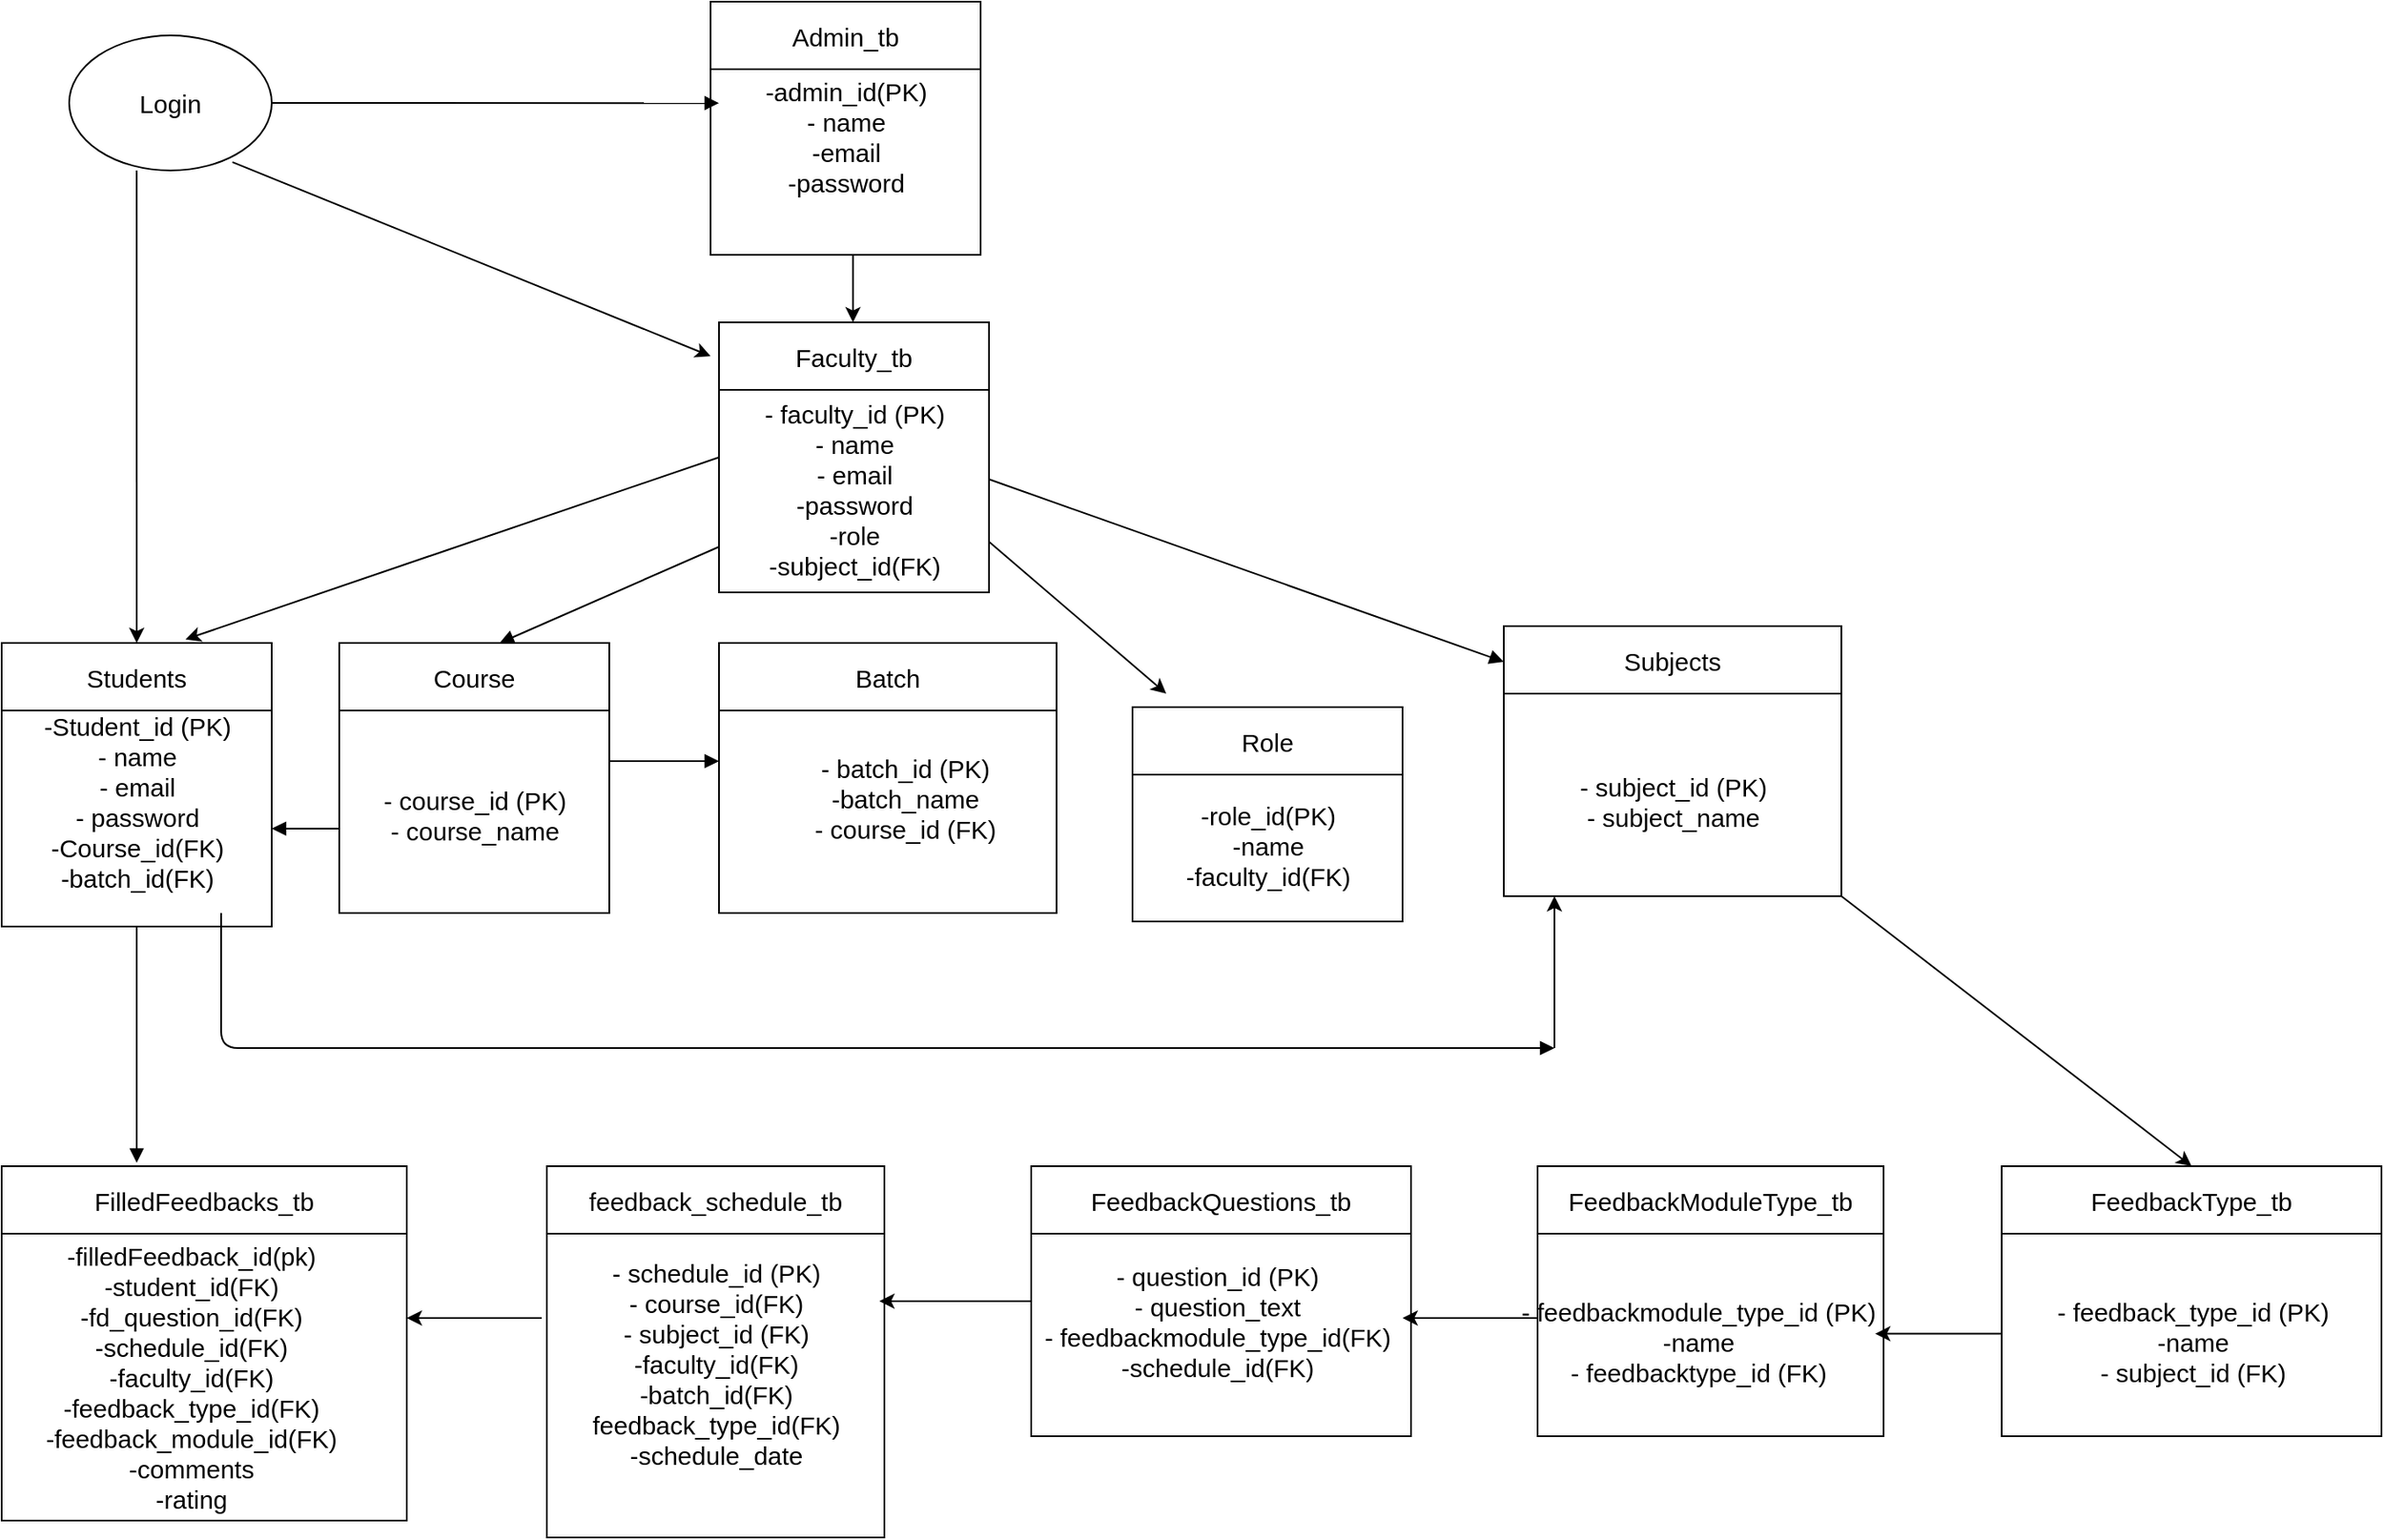 <mxfile version="28.0.7">
  <diagram name="CDAC Feedback ERD" id="cGC9WTk6SACxYBViMmu_">
    <mxGraphModel dx="1830" dy="1853" grid="1" gridSize="10" guides="1" tooltips="1" connect="1" arrows="1" fold="1" page="1" pageScale="1" pageWidth="850" pageHeight="1100" math="0" shadow="0">
      <root>
        <mxCell id="0" />
        <mxCell id="1" parent="0" />
        <mxCell id="p08QZk6RSZ-r1u3Rrn62-37" value="Students" style="shape=swimlane;fontSize=15;" parent="1" vertex="1">
          <mxGeometry x="90" y="170" width="160" height="168" as="geometry" />
        </mxCell>
        <mxCell id="p08QZk6RSZ-r1u3Rrn62-38" value="&lt;font style=&quot;font-size: 15px;&quot;&gt;&lt;br style=&quot;padding: 0px; margin: 0px;&quot;&gt;-Student_id (PK)&lt;br style=&quot;padding: 0px; margin: 0px;&quot;&gt;- name&lt;br style=&quot;padding: 0px; margin: 0px;&quot;&gt;- email&lt;br style=&quot;padding: 0px; margin: 0px;&quot;&gt;- password&lt;/font&gt;&lt;div&gt;&lt;font style=&quot;font-size: 15px;&quot;&gt;-Course_id(FK)&lt;/font&gt;&lt;/div&gt;&lt;div&gt;&lt;font style=&quot;font-size: 15px;&quot;&gt;-batch_id(FK)&lt;/font&gt;&lt;/div&gt;&lt;div&gt;&lt;br&gt;&lt;/div&gt;" style="text;html=1;align=center;verticalAlign=middle;resizable=0;points=[];autosize=1;strokeColor=none;fillColor=none;" parent="p08QZk6RSZ-r1u3Rrn62-37" vertex="1">
          <mxGeometry x="15" y="18" width="130" height="150" as="geometry" />
        </mxCell>
        <mxCell id="p08QZk6RSZ-r1u3Rrn62-39" value="Faculty_tb" style="shape=swimlane;fontSize=15;" parent="1" vertex="1">
          <mxGeometry x="515" y="-20" width="160" height="160" as="geometry" />
        </mxCell>
        <mxCell id="p08QZk6RSZ-r1u3Rrn62-40" value="&lt;font style=&quot;font-size: 15px;&quot;&gt;&lt;br style=&quot;padding: 0px; margin: 0px;&quot;&gt;- faculty_id (PK)&lt;br style=&quot;padding: 0px; margin: 0px;&quot;&gt;- name&lt;br style=&quot;padding: 0px; margin: 0px;&quot;&gt;- email&lt;/font&gt;&lt;div&gt;&lt;font style=&quot;font-size: 15px;&quot;&gt;-password&lt;/font&gt;&lt;/div&gt;&lt;div&gt;&lt;font style=&quot;font-size: 15px;&quot;&gt;-role&lt;/font&gt;&lt;/div&gt;&lt;div&gt;&lt;font style=&quot;font-size: 15px;&quot;&gt;-subject_id(FK)&lt;/font&gt;&lt;/div&gt;" style="text;html=1;align=center;verticalAlign=middle;resizable=0;points=[];autosize=1;strokeColor=none;fillColor=none;" parent="p08QZk6RSZ-r1u3Rrn62-39" vertex="1">
          <mxGeometry x="15" y="20" width="130" height="140" as="geometry" />
        </mxCell>
        <mxCell id="p08QZk6RSZ-r1u3Rrn62-41" value="Subjects" style="shape=swimlane;fontSize=15;" parent="1" vertex="1">
          <mxGeometry x="980" y="160" width="200" height="160" as="geometry" />
        </mxCell>
        <mxCell id="p08QZk6RSZ-r1u3Rrn62-42" value="&lt;font style=&quot;font-size: 15px;&quot;&gt;&lt;br style=&quot;padding: 0px; margin: 0px;&quot;&gt;- subject_id (PK)&lt;br style=&quot;padding: 0px; margin: 0px;&quot;&gt;- subject_name&lt;br&gt;&lt;/font&gt;&lt;div&gt;&lt;br&gt;&lt;/div&gt;" style="text;html=1;align=center;verticalAlign=middle;resizable=0;points=[];autosize=1;strokeColor=none;fillColor=none;" parent="p08QZk6RSZ-r1u3Rrn62-41" vertex="1">
          <mxGeometry x="35" y="63" width="130" height="80" as="geometry" />
        </mxCell>
        <mxCell id="p08QZk6RSZ-r1u3Rrn62-43" value="FeedbackQuestions_tb" style="shape=swimlane;fontSize=15;" parent="1" vertex="1">
          <mxGeometry x="700" y="480" width="225" height="160" as="geometry" />
        </mxCell>
        <mxCell id="p08QZk6RSZ-r1u3Rrn62-44" value="&lt;font style=&quot;font-size: 15px;&quot;&gt;&lt;br style=&quot;padding: 0px; margin: 0px;&quot;&gt;- question_id (PK)&lt;br style=&quot;padding: 0px; margin: 0px;&quot;&gt;- question_text&lt;br style=&quot;padding: 0px; margin: 0px;&quot;&gt;- feedbackmodule_type_id(FK)&lt;/font&gt;&lt;div&gt;&lt;font style=&quot;font-size: 15px;&quot;&gt;-schedule_id(FK)&lt;/font&gt;&lt;/div&gt;" style="text;html=1;align=center;verticalAlign=middle;resizable=0;points=[];autosize=1;strokeColor=none;fillColor=none;" parent="p08QZk6RSZ-r1u3Rrn62-43" vertex="1">
          <mxGeometry x="-5" y="33" width="230" height="100" as="geometry" />
        </mxCell>
        <mxCell id="p08QZk6RSZ-r1u3Rrn62-45" value="FilledFeedbacks_tb" style="shape=swimlane;fontSize=15;" parent="1" vertex="1">
          <mxGeometry x="90" y="480" width="240" height="210" as="geometry" />
        </mxCell>
        <mxCell id="qS7wYGYCsNWKa4y34_iu-3" value="&lt;font style=&quot;font-size: 15px;&quot;&gt;-filledFeedback_id(pk)&lt;/font&gt;&lt;div&gt;&lt;font style=&quot;font-size: 15px;&quot;&gt;-student_id(FK)&lt;/font&gt;&lt;/div&gt;&lt;div&gt;&lt;font style=&quot;font-size: 15px;&quot;&gt;-fd_question_id(FK)&lt;/font&gt;&lt;/div&gt;&lt;div&gt;&lt;font style=&quot;font-size: 15px;&quot;&gt;-schedule_id(FK)&lt;/font&gt;&lt;/div&gt;&lt;div&gt;&lt;font style=&quot;font-size: 15px;&quot;&gt;-faculty_id(FK)&lt;/font&gt;&lt;/div&gt;&lt;div&gt;&lt;font style=&quot;font-size: 15px;&quot;&gt;-feedback_type_id(FK)&lt;/font&gt;&lt;/div&gt;&lt;div&gt;&lt;font style=&quot;font-size: 15px;&quot;&gt;-feedback_module_id(FK)&lt;/font&gt;&lt;/div&gt;&lt;div&gt;&lt;font style=&quot;font-size: 15px;&quot;&gt;-comments&lt;/font&gt;&lt;/div&gt;&lt;div&gt;&lt;font style=&quot;font-size: 15px;&quot;&gt;-rating&lt;/font&gt;&lt;/div&gt;" style="text;html=1;align=center;verticalAlign=middle;whiteSpace=wrap;rounded=0;" parent="p08QZk6RSZ-r1u3Rrn62-45" vertex="1">
          <mxGeometry x="5" y="60" width="215" height="130" as="geometry" />
        </mxCell>
        <mxCell id="p08QZk6RSZ-r1u3Rrn62-47" style="endArrow=block;" parent="1" edge="1">
          <mxGeometry relative="1" as="geometry">
            <mxPoint x="675" y="73.001" as="sourcePoint" />
            <mxPoint x="980" y="181.166" as="targetPoint" />
          </mxGeometry>
        </mxCell>
        <mxCell id="p08QZk6RSZ-r1u3Rrn62-48" style="endArrow=block;" parent="1" source="p08QZk6RSZ-r1u3Rrn62-37" edge="1">
          <mxGeometry relative="1" as="geometry">
            <Array as="points">
              <mxPoint x="170" y="400" />
            </Array>
            <mxPoint x="170" y="478" as="targetPoint" />
          </mxGeometry>
        </mxCell>
        <mxCell id="p08QZk6RSZ-r1u3Rrn62-49" value="Course" style="shape=swimlane;fontSize=15;" parent="1" vertex="1">
          <mxGeometry x="290" y="170" width="160" height="160" as="geometry" />
        </mxCell>
        <mxCell id="p08QZk6RSZ-r1u3Rrn62-50" value="&lt;font style=&quot;font-size: 15px;&quot;&gt;&lt;br style=&quot;padding: 0px; margin: 0px;&quot;&gt;- course_id (PK)&lt;/font&gt;&lt;div&gt;&lt;div&gt;&lt;font style=&quot;font-size: 15px;&quot;&gt;- course_name&lt;/font&gt;&lt;/div&gt;&lt;/div&gt;" style="text;html=1;align=center;verticalAlign=middle;resizable=0;points=[];autosize=1;strokeColor=none;fillColor=none;" parent="p08QZk6RSZ-r1u3Rrn62-49" vertex="1">
          <mxGeometry x="15" y="58" width="130" height="70" as="geometry" />
        </mxCell>
        <mxCell id="p08QZk6RSZ-r1u3Rrn62-51" style="endArrow=block;" parent="1" edge="1">
          <mxGeometry relative="1" as="geometry">
            <mxPoint x="290" y="280" as="sourcePoint" />
            <mxPoint x="250" y="280" as="targetPoint" />
          </mxGeometry>
        </mxCell>
        <mxCell id="p08QZk6RSZ-r1u3Rrn62-52" style="endArrow=block;exitX=0;exitY=0.75;exitDx=0;exitDy=0;" parent="1" edge="1">
          <mxGeometry relative="1" as="geometry">
            <mxPoint x="515" y="113" as="sourcePoint" />
            <mxPoint x="385" y="170" as="targetPoint" />
          </mxGeometry>
        </mxCell>
        <mxCell id="p08QZk6RSZ-r1u3Rrn62-53" value="" style="ellipse;whiteSpace=wrap;html=1;" parent="1" vertex="1">
          <mxGeometry x="130" y="-190" width="120" height="80" as="geometry" />
        </mxCell>
        <mxCell id="p08QZk6RSZ-r1u3Rrn62-54" value="&lt;font style=&quot;font-size: 15px;&quot;&gt;Login&lt;/font&gt;" style="text;html=1;align=center;verticalAlign=middle;whiteSpace=wrap;rounded=0;" parent="1" vertex="1">
          <mxGeometry x="160" y="-165" width="60" height="30" as="geometry" />
        </mxCell>
        <mxCell id="p08QZk6RSZ-r1u3Rrn62-56" style="endArrow=block;entryX=0;entryY=0.5;entryDx=0;entryDy=0;exitX=1;exitY=0.5;exitDx=0;exitDy=0;" parent="1" source="p08QZk6RSZ-r1u3Rrn62-53" edge="1">
          <mxGeometry relative="1" as="geometry">
            <mxPoint x="260" y="-150" as="sourcePoint" />
            <mxPoint x="515" y="-149.89" as="targetPoint" />
          </mxGeometry>
        </mxCell>
        <mxCell id="p08QZk6RSZ-r1u3Rrn62-57" style="endArrow=block;" parent="1" edge="1">
          <mxGeometry relative="1" as="geometry">
            <mxPoint x="450" y="240" as="sourcePoint" />
            <mxPoint x="515" y="240" as="targetPoint" />
          </mxGeometry>
        </mxCell>
        <mxCell id="p08QZk6RSZ-r1u3Rrn62-58" value="Batch" style="shape=swimlane;fontSize=15;" parent="1" vertex="1">
          <mxGeometry x="515" y="170" width="200" height="160" as="geometry" />
        </mxCell>
        <mxCell id="p08QZk6RSZ-r1u3Rrn62-59" value="&lt;font style=&quot;font-size: 15px;&quot;&gt;&lt;br style=&quot;padding: 0px; margin: 0px;&quot;&gt;- batch_id (PK)&lt;/font&gt;&lt;div&gt;&lt;font style=&quot;font-size: 15px;&quot;&gt;-batch_name&lt;br style=&quot;padding: 0px; margin: 0px;&quot;&gt;- course_id (FK)&lt;/font&gt;&lt;/div&gt;" style="text;html=1;align=center;verticalAlign=middle;resizable=0;points=[];autosize=1;strokeColor=none;fillColor=none;" parent="p08QZk6RSZ-r1u3Rrn62-58" vertex="1">
          <mxGeometry x="45" y="38" width="130" height="90" as="geometry" />
        </mxCell>
        <mxCell id="p08QZk6RSZ-r1u3Rrn62-60" style="endArrow=block;" parent="1" edge="1">
          <mxGeometry relative="1" as="geometry">
            <mxPoint x="220" y="330" as="sourcePoint" />
            <mxPoint x="1010" y="410" as="targetPoint" />
            <Array as="points">
              <mxPoint x="220" y="410" />
            </Array>
          </mxGeometry>
        </mxCell>
        <mxCell id="p08QZk6RSZ-r1u3Rrn62-61" value="" style="endArrow=classic;html=1;rounded=0;" parent="1" edge="1">
          <mxGeometry width="50" height="50" relative="1" as="geometry">
            <mxPoint x="1010" y="410" as="sourcePoint" />
            <mxPoint x="1010" y="320" as="targetPoint" />
          </mxGeometry>
        </mxCell>
        <mxCell id="p08QZk6RSZ-r1u3Rrn62-62" value="Role" style="shape=swimlane;fontSize=15;" parent="1" vertex="1">
          <mxGeometry x="760" y="208" width="160" height="127" as="geometry" />
        </mxCell>
        <mxCell id="p08QZk6RSZ-r1u3Rrn62-63" value="&lt;font style=&quot;font-size: 15px;&quot;&gt;-role_id(PK)&lt;/font&gt;&lt;div&gt;&lt;font style=&quot;font-size: 15px;&quot;&gt;-name&lt;br&gt;&lt;/font&gt;&lt;div&gt;&lt;font style=&quot;font-size: 15px;&quot;&gt;-faculty_id(FK)&lt;/font&gt;&lt;/div&gt;&lt;/div&gt;" style="text;html=1;align=center;verticalAlign=middle;resizable=0;points=[];autosize=1;strokeColor=none;fillColor=none;" parent="p08QZk6RSZ-r1u3Rrn62-62" vertex="1">
          <mxGeometry x="20" y="47" width="120" height="70" as="geometry" />
        </mxCell>
        <mxCell id="p08QZk6RSZ-r1u3Rrn62-64" value="" style="endArrow=classic;html=1;rounded=0;exitX=1;exitY=1;exitDx=0;exitDy=0;" parent="1" edge="1">
          <mxGeometry width="50" height="50" relative="1" as="geometry">
            <mxPoint x="675" y="110" as="sourcePoint" />
            <mxPoint x="780" y="200" as="targetPoint" />
          </mxGeometry>
        </mxCell>
        <mxCell id="p08QZk6RSZ-r1u3Rrn62-65" value="feedback_schedule_tb" style="shape=swimlane;fontSize=15;" parent="1" vertex="1">
          <mxGeometry x="413" y="480" width="200" height="220" as="geometry" />
        </mxCell>
        <mxCell id="p08QZk6RSZ-r1u3Rrn62-66" value="&lt;font style=&quot;font-size: 15px;&quot;&gt;&lt;br style=&quot;padding: 0px; margin: 0px;&quot;&gt;- schedule_id (PK)&lt;br style=&quot;padding: 0px; margin: 0px;&quot;&gt;- course_id(FK)&lt;br style=&quot;padding: 0px; margin: 0px;&quot;&gt;- subject_id (FK)&lt;/font&gt;&lt;div&gt;&lt;span style=&quot;font-size: 15px;&quot;&gt;-faculty_id(FK)&lt;/span&gt;&lt;/div&gt;&lt;div&gt;&lt;span style=&quot;font-size: 15px;&quot;&gt;-batch_id(FK)&lt;/span&gt;&lt;/div&gt;&lt;div&gt;&lt;span style=&quot;font-size: 15px;&quot;&gt;feedback_type_id(FK)&lt;/span&gt;&lt;span style=&quot;font-size: 15px;&quot;&gt;&lt;br&gt;&lt;/span&gt;&lt;div&gt;&lt;font style=&quot;font-size: 15px;&quot;&gt;-schedule_date&lt;/font&gt;&lt;/div&gt;&lt;div&gt;&lt;br&gt;&lt;/div&gt;&lt;div&gt;&lt;font style=&quot;font-size: 15px;&quot;&gt;&lt;br&gt;&lt;/font&gt;&lt;/div&gt;&lt;/div&gt;" style="text;html=1;align=center;verticalAlign=middle;resizable=0;points=[];autosize=1;strokeColor=none;fillColor=none;" parent="p08QZk6RSZ-r1u3Rrn62-65" vertex="1">
          <mxGeometry x="15" y="30" width="170" height="190" as="geometry" />
        </mxCell>
        <mxCell id="p08QZk6RSZ-r1u3Rrn62-67" value="" style="endArrow=classic;html=1;rounded=0;" parent="1" edge="1">
          <mxGeometry width="50" height="50" relative="1" as="geometry">
            <mxPoint x="410" y="570" as="sourcePoint" />
            <mxPoint x="330" y="570" as="targetPoint" />
          </mxGeometry>
        </mxCell>
        <mxCell id="p08QZk6RSZ-r1u3Rrn62-68" value="" style="endArrow=classic;html=1;rounded=0;exitX=0;exitY=0.5;exitDx=0;exitDy=0;" parent="1" source="p08QZk6RSZ-r1u3Rrn62-43" edge="1">
          <mxGeometry width="50" height="50" relative="1" as="geometry">
            <mxPoint x="700" y="540" as="sourcePoint" />
            <mxPoint x="610" y="560" as="targetPoint" />
          </mxGeometry>
        </mxCell>
        <mxCell id="p08QZk6RSZ-r1u3Rrn62-69" value="FeedbackType_tb" style="shape=swimlane;fontSize=15;" parent="1" vertex="1">
          <mxGeometry x="1275" y="480" width="225" height="160" as="geometry" />
        </mxCell>
        <mxCell id="p08QZk6RSZ-r1u3Rrn62-70" value="&lt;font style=&quot;font-size: 15px;&quot;&gt;&lt;br style=&quot;padding: 0px; margin: 0px;&quot;&gt;- feedback_type_id (PK)&lt;/font&gt;&lt;div&gt;&lt;font style=&quot;font-size: 15px;&quot;&gt;-name&lt;br style=&quot;padding: 0px; margin: 0px;&quot;&gt;- subject_id (FK)&lt;/font&gt;&lt;/div&gt;" style="text;html=1;align=center;verticalAlign=middle;resizable=0;points=[];autosize=1;strokeColor=none;fillColor=none;" parent="p08QZk6RSZ-r1u3Rrn62-69" vertex="1">
          <mxGeometry x="22.5" y="50" width="180" height="90" as="geometry" />
        </mxCell>
        <mxCell id="p08QZk6RSZ-r1u3Rrn62-72" value="" style="endArrow=classic;html=1;rounded=0;" parent="1" edge="1">
          <mxGeometry width="50" height="50" relative="1" as="geometry">
            <mxPoint x="1000" y="570" as="sourcePoint" />
            <mxPoint x="920" y="570" as="targetPoint" />
          </mxGeometry>
        </mxCell>
        <mxCell id="p08QZk6RSZ-r1u3Rrn62-84" value="Admin_tb" style="shape=swimlane;fontSize=15;" parent="1" vertex="1">
          <mxGeometry x="510" y="-210" width="160" height="150" as="geometry" />
        </mxCell>
        <mxCell id="p08QZk6RSZ-r1u3Rrn62-85" value="&lt;font style=&quot;font-size: 15px;&quot;&gt;-admin_id(PK)&lt;br style=&quot;padding: 0px; margin: 0px;&quot;&gt;- name&lt;/font&gt;&lt;div&gt;&lt;font style=&quot;font-size: 15px;&quot;&gt;-email&lt;br&gt;&lt;/font&gt;&lt;div&gt;&lt;font style=&quot;font-size: 15px;&quot;&gt;-password&lt;/font&gt;&lt;/div&gt;&lt;/div&gt;" style="text;html=1;align=center;verticalAlign=middle;resizable=0;points=[];autosize=1;strokeColor=none;fillColor=none;" parent="p08QZk6RSZ-r1u3Rrn62-84" vertex="1">
          <mxGeometry x="20" y="35" width="120" height="90" as="geometry" />
        </mxCell>
        <mxCell id="p08QZk6RSZ-r1u3Rrn62-87" value="" style="endArrow=classic;html=1;rounded=0;entryX=0.5;entryY=0;entryDx=0;entryDy=0;exitX=0.333;exitY=1;exitDx=0;exitDy=0;exitPerimeter=0;" parent="1" source="p08QZk6RSZ-r1u3Rrn62-53" target="p08QZk6RSZ-r1u3Rrn62-37" edge="1">
          <mxGeometry width="50" height="50" relative="1" as="geometry">
            <mxPoint x="170" y="100" as="sourcePoint" />
            <mxPoint x="220" y="50" as="targetPoint" />
          </mxGeometry>
        </mxCell>
        <mxCell id="p08QZk6RSZ-r1u3Rrn62-88" value="" style="endArrow=classic;html=1;rounded=0;exitX=0.806;exitY=0.938;exitDx=0;exitDy=0;exitPerimeter=0;" parent="1" source="p08QZk6RSZ-r1u3Rrn62-53" edge="1">
          <mxGeometry width="50" height="50" relative="1" as="geometry">
            <mxPoint x="400" y="20" as="sourcePoint" />
            <mxPoint x="510" as="targetPoint" />
          </mxGeometry>
        </mxCell>
        <mxCell id="p08QZk6RSZ-r1u3Rrn62-90" value="" style="endArrow=classic;html=1;rounded=0;" parent="1" edge="1">
          <mxGeometry width="50" height="50" relative="1" as="geometry">
            <mxPoint x="594.38" y="-60" as="sourcePoint" />
            <mxPoint x="594.38" y="-20" as="targetPoint" />
            <Array as="points">
              <mxPoint x="594.38" y="-50" />
            </Array>
          </mxGeometry>
        </mxCell>
        <mxCell id="p08QZk6RSZ-r1u3Rrn62-92" value="" style="endArrow=classic;html=1;rounded=0;entryX=0.681;entryY=-0.013;entryDx=0;entryDy=0;entryPerimeter=0;exitX=0;exitY=0.5;exitDx=0;exitDy=0;" parent="1" source="p08QZk6RSZ-r1u3Rrn62-39" target="p08QZk6RSZ-r1u3Rrn62-37" edge="1">
          <mxGeometry width="50" height="50" relative="1" as="geometry">
            <mxPoint x="290" y="80" as="sourcePoint" />
            <mxPoint x="340" y="30" as="targetPoint" />
          </mxGeometry>
        </mxCell>
        <mxCell id="jho8JQ8NPNrszEOWHJcu-4" value="FeedbackModuleType_tb" style="shape=swimlane;fontSize=15;" parent="1" vertex="1">
          <mxGeometry x="1000" y="480" width="205" height="160" as="geometry" />
        </mxCell>
        <mxCell id="jho8JQ8NPNrszEOWHJcu-5" value="&lt;font style=&quot;font-size: 15px;&quot;&gt;&lt;br style=&quot;padding: 0px; margin: 0px;&quot;&gt;- feedbackmodule_type_id&amp;nbsp;(PK)&lt;/font&gt;&lt;div&gt;&lt;font style=&quot;font-size: 15px;&quot;&gt;-name&lt;br style=&quot;padding: 0px; margin: 0px;&quot;&gt;- feedbacktype_id (FK)&lt;/font&gt;&lt;/div&gt;" style="text;html=1;align=center;verticalAlign=middle;resizable=0;points=[];autosize=1;strokeColor=none;fillColor=none;" parent="jho8JQ8NPNrszEOWHJcu-4" vertex="1">
          <mxGeometry x="-20" y="50" width="230" height="90" as="geometry" />
        </mxCell>
        <mxCell id="jho8JQ8NPNrszEOWHJcu-7" value="" style="endArrow=classic;html=1;rounded=0;" parent="1" edge="1">
          <mxGeometry width="50" height="50" relative="1" as="geometry">
            <mxPoint x="1275" y="579.29" as="sourcePoint" />
            <mxPoint x="1200" y="579.29" as="targetPoint" />
          </mxGeometry>
        </mxCell>
        <mxCell id="jho8JQ8NPNrszEOWHJcu-10" value="" style="endArrow=classic;html=1;rounded=0;entryX=0.5;entryY=0;entryDx=0;entryDy=0;exitX=1;exitY=1;exitDx=0;exitDy=0;" parent="1" source="p08QZk6RSZ-r1u3Rrn62-41" target="p08QZk6RSZ-r1u3Rrn62-69" edge="1">
          <mxGeometry width="50" height="50" relative="1" as="geometry">
            <mxPoint x="1560" y="90" as="sourcePoint" />
            <mxPoint x="1310" y="270" as="targetPoint" />
          </mxGeometry>
        </mxCell>
      </root>
    </mxGraphModel>
  </diagram>
</mxfile>
